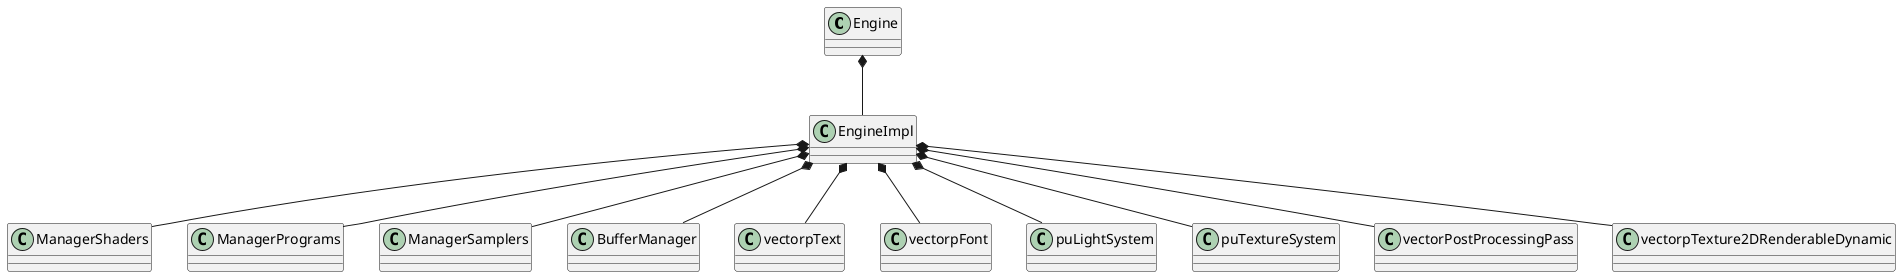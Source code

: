 @startuml

Engine *-- EngineImpl
EngineImpl *-- ManagerShaders
EngineImpl *-- ManagerPrograms
EngineImpl *-- ManagerSamplers
EngineImpl *-- BufferManager
EngineImpl *-- vectorpText
EngineImpl *-- vectorpFont
EngineImpl *-- puLightSystem
EngineImpl *-- puTextureSystem
EngineImpl *-- vectorPostProcessingPass
EngineImpl *-- vectorpTexture2DRenderableDynamic

@enduml